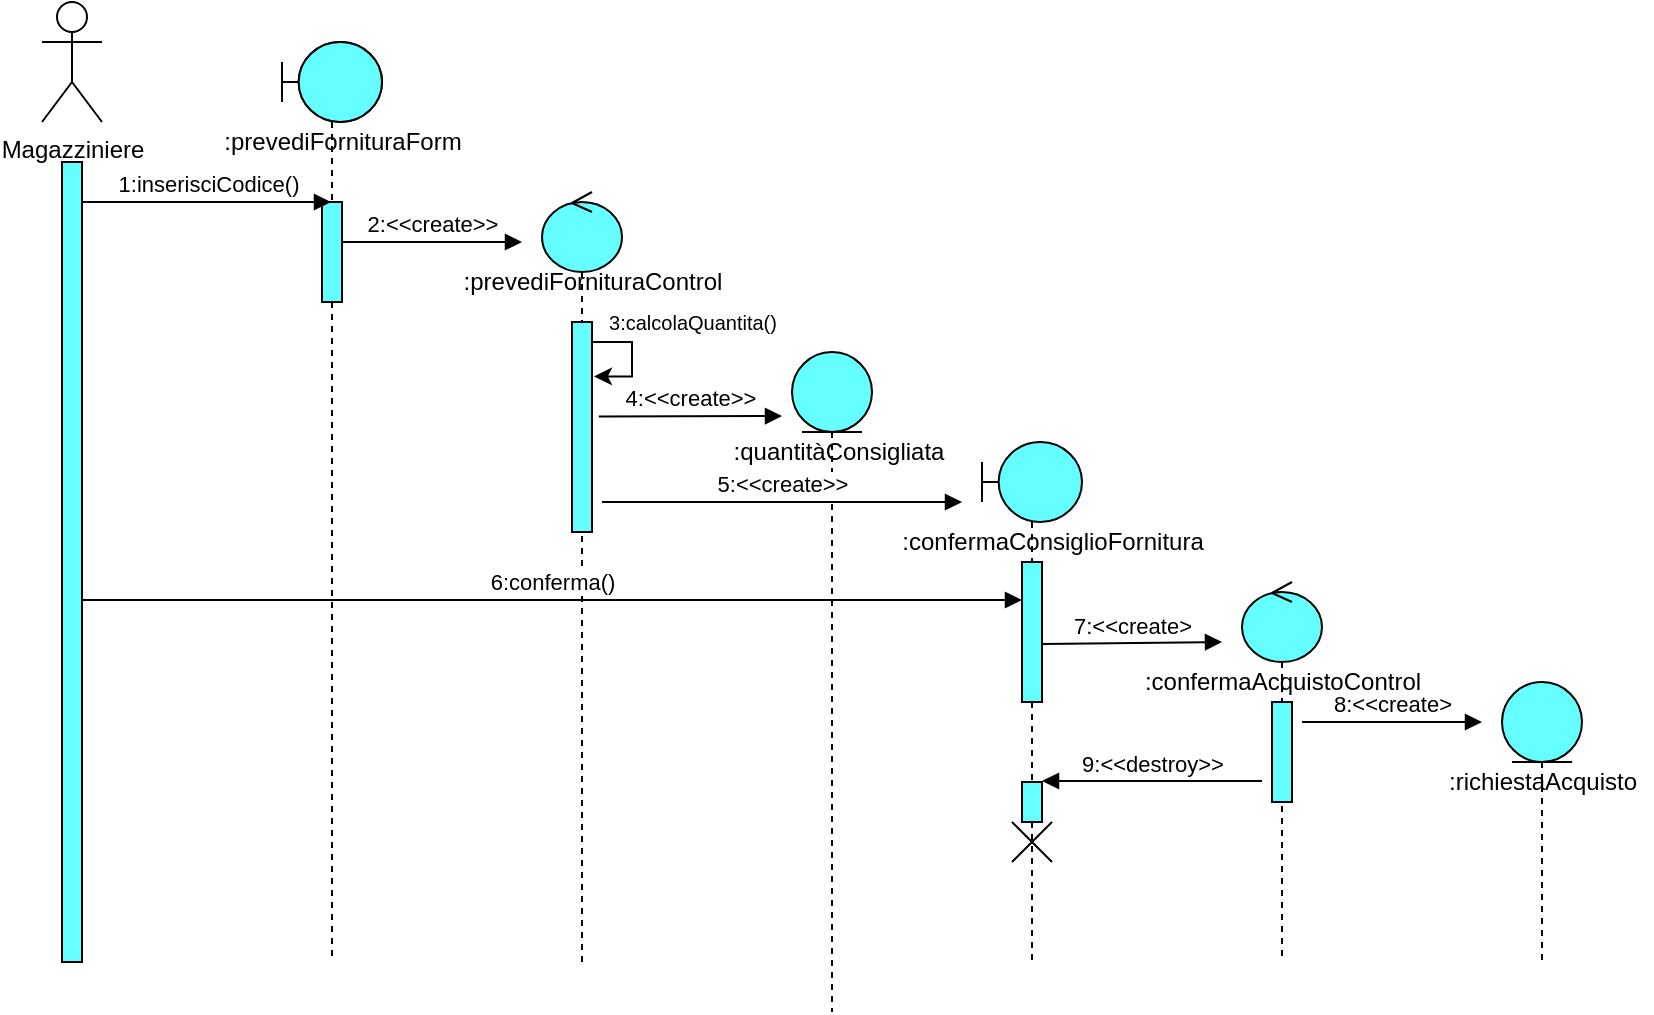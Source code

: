 <mxfile version="13.10.0" type="device"><diagram id="l2WwQ0PV99gVh9Meb9b2" name="Page-1"><mxGraphModel dx="1888" dy="568" grid="1" gridSize="10" guides="1" tooltips="1" connect="1" arrows="1" fold="1" page="1" pageScale="1" pageWidth="850" pageHeight="1100" math="0" shadow="0"><root><mxCell id="0"/><mxCell id="1" parent="0"/><mxCell id="HlLBQvK61AQUnWPgm96b-3" value="Magazziniere" style="shape=umlActor;verticalLabelPosition=bottom;verticalAlign=top;html=1;" parent="1" vertex="1"><mxGeometry x="-820" y="40" width="30" height="60" as="geometry"/></mxCell><mxCell id="HlLBQvK61AQUnWPgm96b-4" value="" style="html=1;points=[];perimeter=orthogonalPerimeter;fillColor=#66FFFF;" parent="1" vertex="1"><mxGeometry x="-810" y="120" width="10" height="400" as="geometry"/></mxCell><mxCell id="HlLBQvK61AQUnWPgm96b-5" value="" style="shape=umlBoundary;whiteSpace=wrap;html=1;fillColor=#66FFFF;" parent="1" vertex="1"><mxGeometry x="-700" y="60" width="50" height="40" as="geometry"/></mxCell><mxCell id="HlLBQvK61AQUnWPgm96b-6" value=":prevediFornituraForm" style="text;html=1;align=center;verticalAlign=middle;resizable=0;points=[];autosize=1;" parent="1" vertex="1"><mxGeometry x="-735" y="100" width="130" height="20" as="geometry"/></mxCell><mxCell id="HlLBQvK61AQUnWPgm96b-7" value="" style="shape=umlLifeline;participant=umlBoundary;perimeter=lifelinePerimeter;whiteSpace=wrap;html=1;container=1;collapsible=0;recursiveResize=0;verticalAlign=top;spacingTop=36;outlineConnect=0;fillColor=#66FFFF;" parent="1" vertex="1"><mxGeometry x="-700" y="60" width="50" height="460" as="geometry"/></mxCell><mxCell id="HlLBQvK61AQUnWPgm96b-9" value="" style="html=1;points=[];perimeter=orthogonalPerimeter;fillColor=#66FFFF;" parent="HlLBQvK61AQUnWPgm96b-7" vertex="1"><mxGeometry x="20" y="80" width="10" height="50" as="geometry"/></mxCell><mxCell id="HlLBQvK61AQUnWPgm96b-8" value="1:inserisciCodice()" style="html=1;verticalAlign=bottom;endArrow=block;" parent="1" target="HlLBQvK61AQUnWPgm96b-7" edge="1"><mxGeometry width="80" relative="1" as="geometry"><mxPoint x="-800" y="140" as="sourcePoint"/><mxPoint x="-720" y="140" as="targetPoint"/></mxGeometry></mxCell><mxCell id="HlLBQvK61AQUnWPgm96b-10" value="" style="shape=umlLifeline;participant=umlControl;perimeter=lifelinePerimeter;whiteSpace=wrap;html=1;container=1;collapsible=0;recursiveResize=0;verticalAlign=top;spacingTop=36;outlineConnect=0;fillColor=#66FFFF;" parent="1" vertex="1"><mxGeometry x="-570" y="135" width="40" height="385" as="geometry"/></mxCell><mxCell id="HlLBQvK61AQUnWPgm96b-14" value="" style="html=1;points=[];perimeter=orthogonalPerimeter;fillColor=#66FFFF;" parent="HlLBQvK61AQUnWPgm96b-10" vertex="1"><mxGeometry x="15" y="65" width="10" height="105" as="geometry"/></mxCell><mxCell id="IhCWhjVPK1drJ-PxDRvZ-4" style="edgeStyle=orthogonalEdgeStyle;rounded=0;orthogonalLoop=1;jettySize=auto;html=1;entryX=1.1;entryY=0.259;entryDx=0;entryDy=0;entryPerimeter=0;" edge="1" parent="HlLBQvK61AQUnWPgm96b-10" source="HlLBQvK61AQUnWPgm96b-14" target="HlLBQvK61AQUnWPgm96b-14"><mxGeometry relative="1" as="geometry"><Array as="points"><mxPoint x="45" y="75"/><mxPoint x="45" y="92"/></Array></mxGeometry></mxCell><mxCell id="HlLBQvK61AQUnWPgm96b-11" value="2:&amp;lt;&amp;lt;create&amp;gt;&amp;gt;" style="html=1;verticalAlign=bottom;endArrow=block;" parent="1" edge="1"><mxGeometry width="80" relative="1" as="geometry"><mxPoint x="-670" y="160" as="sourcePoint"/><mxPoint x="-580" y="160" as="targetPoint"/></mxGeometry></mxCell><mxCell id="HlLBQvK61AQUnWPgm96b-12" value=":prevediFornituraControl" style="text;html=1;align=center;verticalAlign=middle;resizable=0;points=[];autosize=1;" parent="1" vertex="1"><mxGeometry x="-620" y="170" width="150" height="20" as="geometry"/></mxCell><mxCell id="HlLBQvK61AQUnWPgm96b-16" value="4:&amp;lt;&amp;lt;create&amp;gt;&amp;gt;" style="html=1;verticalAlign=bottom;endArrow=block;exitX=1.34;exitY=0.45;exitDx=0;exitDy=0;exitPerimeter=0;" parent="1" source="HlLBQvK61AQUnWPgm96b-14" edge="1"><mxGeometry width="80" relative="1" as="geometry"><mxPoint x="-540" y="210" as="sourcePoint"/><mxPoint x="-450" y="247" as="targetPoint"/></mxGeometry></mxCell><mxCell id="HlLBQvK61AQUnWPgm96b-20" value="" style="shape=umlLifeline;participant=umlEntity;perimeter=lifelinePerimeter;whiteSpace=wrap;html=1;container=1;collapsible=0;recursiveResize=0;verticalAlign=top;spacingTop=36;outlineConnect=0;fillColor=#66FFFF;" parent="1" vertex="1"><mxGeometry x="-445" y="215" width="40" height="330" as="geometry"/></mxCell><mxCell id="HlLBQvK61AQUnWPgm96b-21" value=":quantitàConsigliata" style="text;html=1;align=center;verticalAlign=middle;resizable=0;points=[];autosize=1;" parent="HlLBQvK61AQUnWPgm96b-20" vertex="1"><mxGeometry x="-37.5" y="40" width="120" height="20" as="geometry"/></mxCell><mxCell id="HlLBQvK61AQUnWPgm96b-23" value="5:&amp;lt;&amp;lt;create&amp;gt;&amp;gt;" style="html=1;verticalAlign=bottom;endArrow=block;" parent="1" edge="1"><mxGeometry width="80" relative="1" as="geometry"><mxPoint x="-540" y="290" as="sourcePoint"/><mxPoint x="-360" y="290" as="targetPoint"/></mxGeometry></mxCell><mxCell id="HlLBQvK61AQUnWPgm96b-28" value="" style="shape=umlLifeline;participant=umlBoundary;perimeter=lifelinePerimeter;whiteSpace=wrap;html=1;container=1;collapsible=0;recursiveResize=0;verticalAlign=top;spacingTop=36;outlineConnect=0;fillColor=#66FFFF;" parent="1" vertex="1"><mxGeometry x="-350" y="260" width="50" height="260" as="geometry"/></mxCell><mxCell id="HlLBQvK61AQUnWPgm96b-31" value="" style="html=1;points=[];perimeter=orthogonalPerimeter;fillColor=#66FFFF;" parent="HlLBQvK61AQUnWPgm96b-28" vertex="1"><mxGeometry x="20" y="60" width="10" height="70" as="geometry"/></mxCell><mxCell id="Kn5rql3-RuaWslfAZDHI-4" value="" style="html=1;points=[];perimeter=orthogonalPerimeter;fillColor=#66FFFF;" parent="HlLBQvK61AQUnWPgm96b-28" vertex="1"><mxGeometry x="20" y="170" width="10" height="20" as="geometry"/></mxCell><mxCell id="Kn5rql3-RuaWslfAZDHI-6" value="" style="shape=umlDestroy;fillColor=#66FFFF;" parent="HlLBQvK61AQUnWPgm96b-28" vertex="1"><mxGeometry x="15" y="190" width="20" height="20" as="geometry"/></mxCell><mxCell id="HlLBQvK61AQUnWPgm96b-29" value=":confermaConsiglioFornitura" style="text;html=1;align=center;verticalAlign=middle;resizable=0;points=[];autosize=1;" parent="1" vertex="1"><mxGeometry x="-400" y="300" width="170" height="20" as="geometry"/></mxCell><mxCell id="HlLBQvK61AQUnWPgm96b-32" value="6:conferma()" style="html=1;verticalAlign=bottom;endArrow=block;" parent="1" edge="1"><mxGeometry width="80" relative="1" as="geometry"><mxPoint x="-800" y="339" as="sourcePoint"/><mxPoint x="-330" y="339" as="targetPoint"/></mxGeometry></mxCell><mxCell id="HlLBQvK61AQUnWPgm96b-34" value="7:&amp;lt;&amp;lt;create&amp;gt;" style="html=1;verticalAlign=bottom;endArrow=block;" parent="1" edge="1"><mxGeometry width="80" relative="1" as="geometry"><mxPoint x="-320" y="361" as="sourcePoint"/><mxPoint x="-230" y="360" as="targetPoint"/></mxGeometry></mxCell><mxCell id="HlLBQvK61AQUnWPgm96b-35" value="" style="shape=umlLifeline;participant=umlControl;perimeter=lifelinePerimeter;whiteSpace=wrap;html=1;container=1;collapsible=0;recursiveResize=0;verticalAlign=top;spacingTop=36;outlineConnect=0;fillColor=#66FFFF;" parent="1" vertex="1"><mxGeometry x="-220" y="330" width="40" height="190" as="geometry"/></mxCell><mxCell id="HlLBQvK61AQUnWPgm96b-36" value="" style="html=1;points=[];perimeter=orthogonalPerimeter;fillColor=#66FFFF;" parent="HlLBQvK61AQUnWPgm96b-35" vertex="1"><mxGeometry x="15" y="60" width="10" height="50" as="geometry"/></mxCell><mxCell id="HlLBQvK61AQUnWPgm96b-37" value=":confermaAcquistoControl" style="text;html=1;align=center;verticalAlign=middle;resizable=0;points=[];autosize=1;" parent="1" vertex="1"><mxGeometry x="-275" y="370" width="150" height="20" as="geometry"/></mxCell><mxCell id="Kn5rql3-RuaWslfAZDHI-1" value="" style="shape=umlLifeline;participant=umlEntity;perimeter=lifelinePerimeter;whiteSpace=wrap;html=1;container=1;collapsible=0;recursiveResize=0;verticalAlign=top;spacingTop=36;outlineConnect=0;fillColor=#66FFFF;" parent="1" vertex="1"><mxGeometry x="-90" y="380" width="40" height="140" as="geometry"/></mxCell><mxCell id="Kn5rql3-RuaWslfAZDHI-2" value="8:&amp;lt;&amp;lt;create&amp;gt;" style="html=1;verticalAlign=bottom;endArrow=block;" parent="1" edge="1"><mxGeometry width="80" relative="1" as="geometry"><mxPoint x="-190" y="400" as="sourcePoint"/><mxPoint x="-100" y="400" as="targetPoint"/></mxGeometry></mxCell><mxCell id="Kn5rql3-RuaWslfAZDHI-3" value=":richiestaAcquisto" style="text;html=1;align=center;verticalAlign=middle;resizable=0;points=[];autosize=1;" parent="1" vertex="1"><mxGeometry x="-125" y="420" width="110" height="20" as="geometry"/></mxCell><mxCell id="Kn5rql3-RuaWslfAZDHI-5" value="9:&amp;lt;&amp;lt;destroy&amp;gt;&amp;gt;" style="html=1;verticalAlign=bottom;endArrow=block;" parent="1" edge="1"><mxGeometry width="80" relative="1" as="geometry"><mxPoint x="-210" y="429.5" as="sourcePoint"/><mxPoint x="-320" y="429.5" as="targetPoint"/></mxGeometry></mxCell><mxCell id="IhCWhjVPK1drJ-PxDRvZ-5" value="&lt;font size=&quot;1&quot;&gt;3:calcolaQuantita()&lt;/font&gt;" style="text;html=1;align=center;verticalAlign=middle;resizable=0;points=[];autosize=1;" vertex="1" parent="1"><mxGeometry x="-545" y="190" width="100" height="20" as="geometry"/></mxCell></root></mxGraphModel></diagram></mxfile>